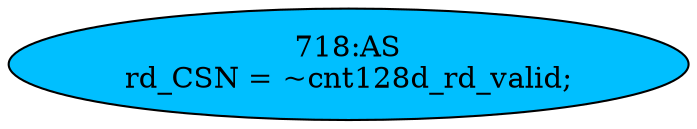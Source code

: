 strict digraph "" {
	node [label="\N"];
	"718:AS"	 [ast="<pyverilog.vparser.ast.Assign object at 0x7f9d7db95050>",
		def_var="['rd_CSN']",
		fillcolor=deepskyblue,
		label="718:AS
rd_CSN = ~cnt128d_rd_valid;",
		statements="[]",
		style=filled,
		typ=Assign,
		use_var="['cnt128d_rd_valid']"];
}
